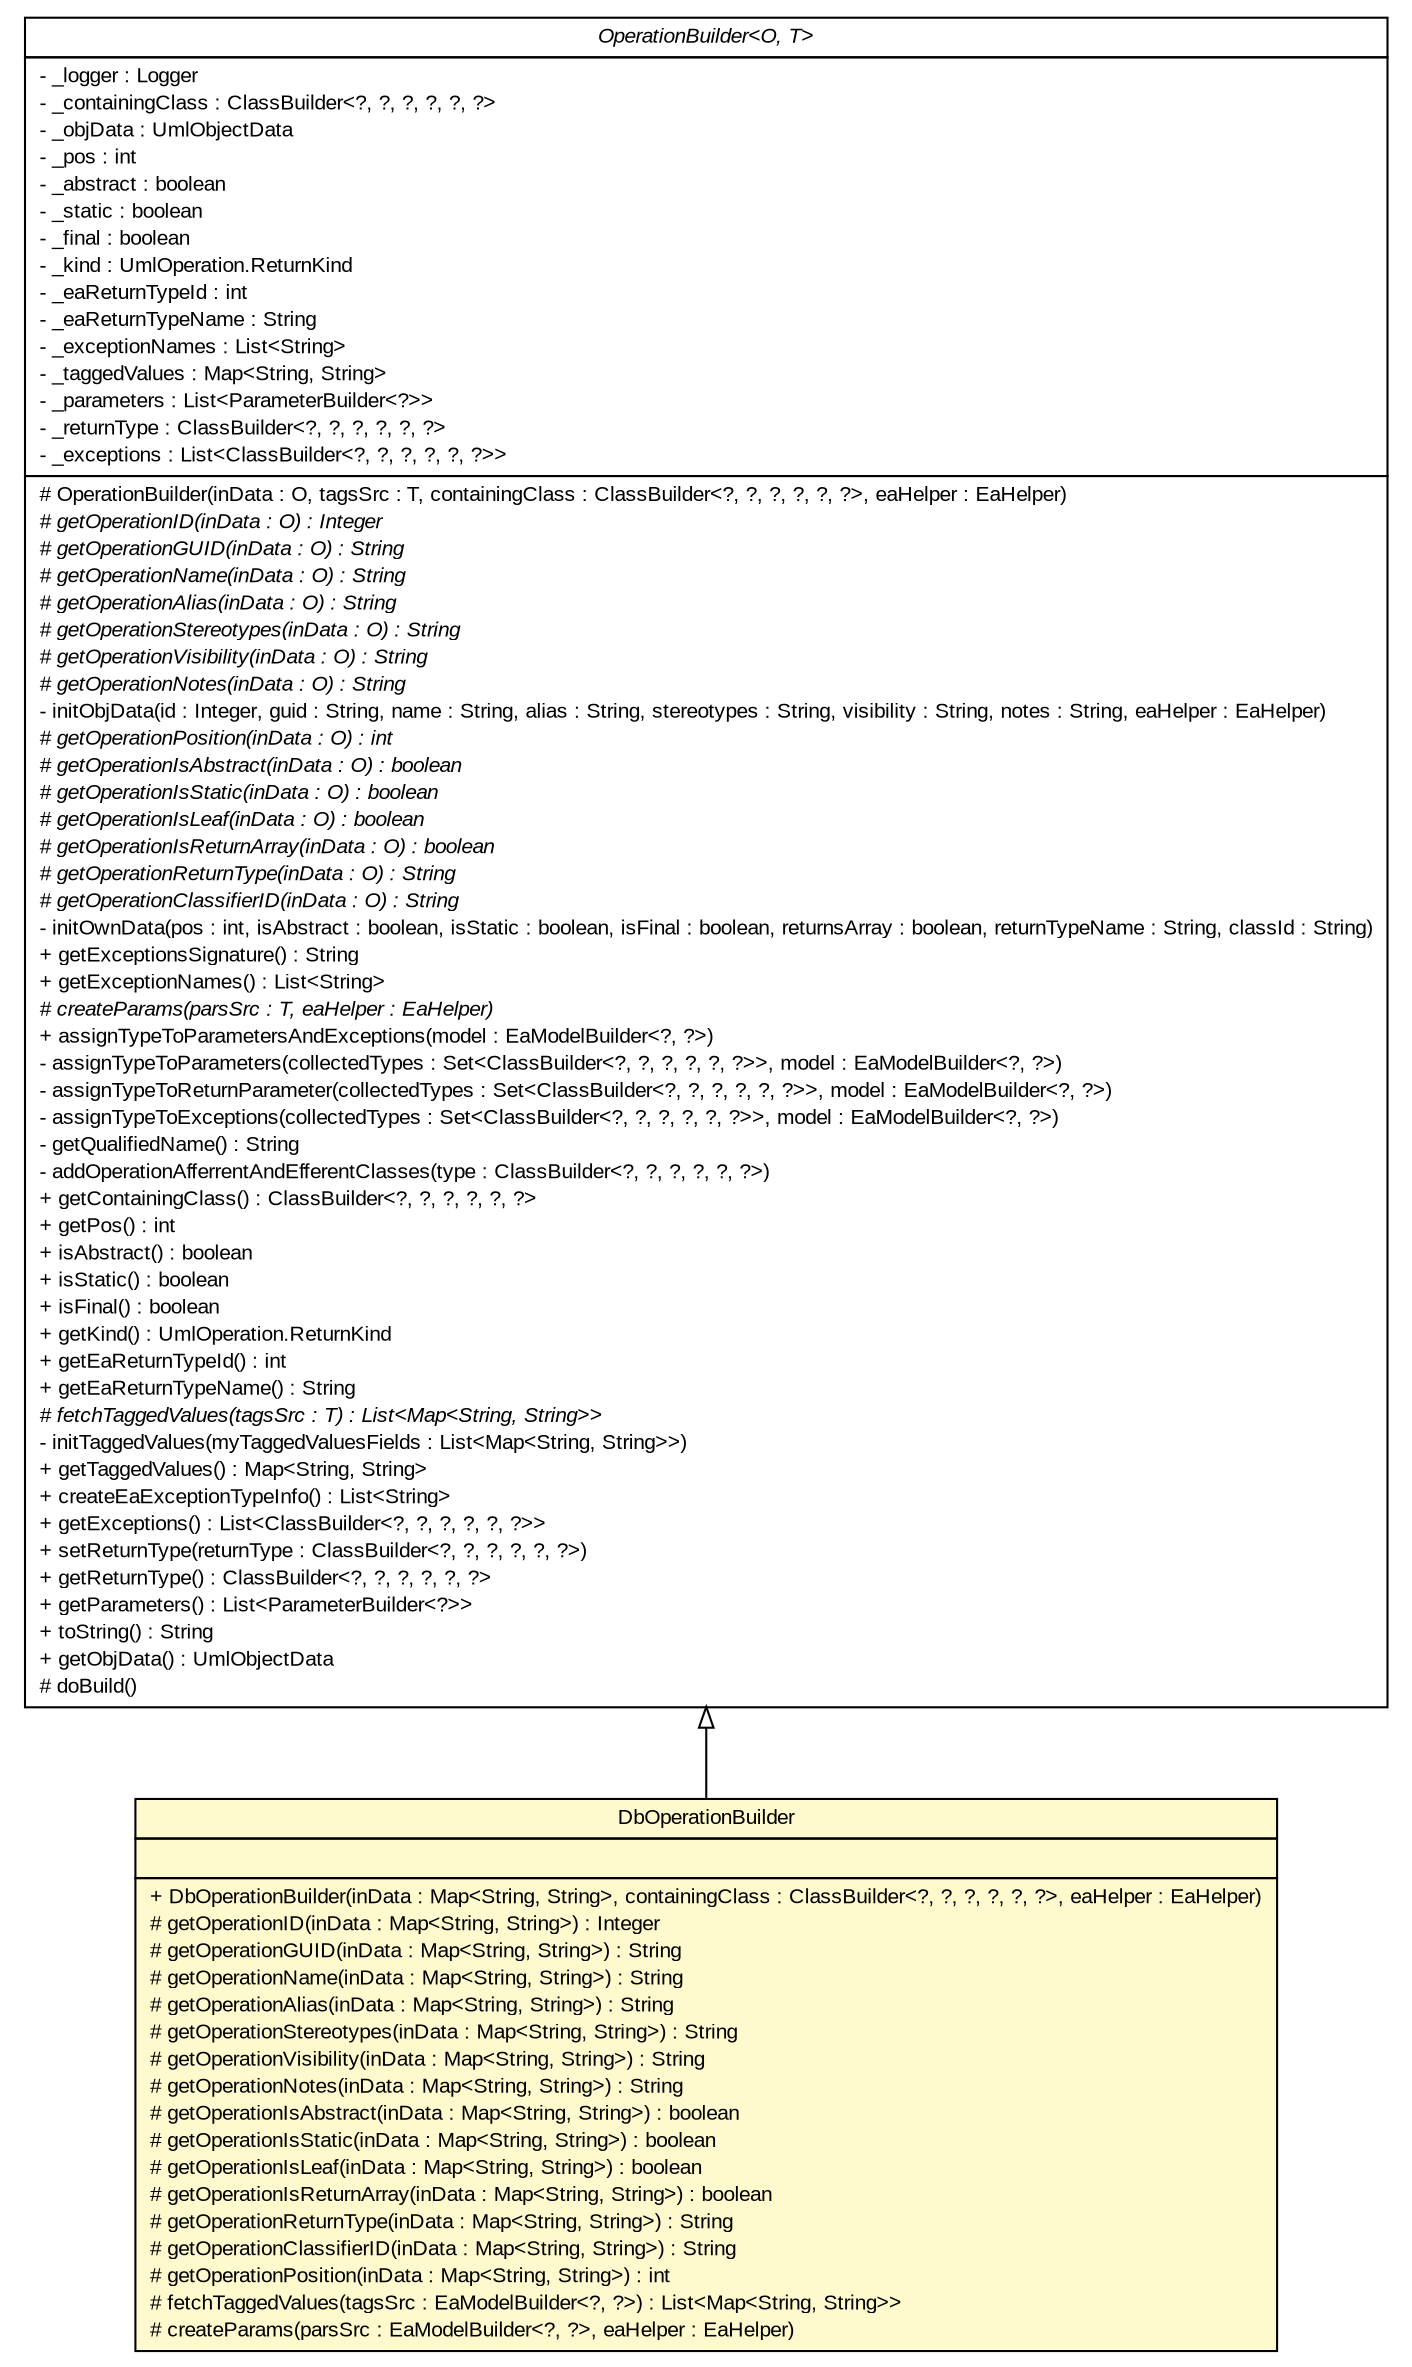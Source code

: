 #!/usr/local/bin/dot
#
# Class diagram 
# Generated by UMLGraph version R5_6_6-6-g3bdff0 (http://www.umlgraph.org/)
#

digraph G {
	edge [fontname="arial",fontsize=10,labelfontname="arial",labelfontsize=10];
	node [fontname="arial",fontsize=10,shape=plaintext];
	nodesep=0.25;
	ranksep=0.5;
	// org.tanjakostic.jcleancim.builder.ea.OperationBuilder<O, T>
	c91694 [label=<<table title="org.tanjakostic.jcleancim.builder.ea.OperationBuilder" border="0" cellborder="1" cellspacing="0" cellpadding="2" port="p" href="../OperationBuilder.html">
		<tr><td><table border="0" cellspacing="0" cellpadding="1">
<tr><td align="center" balign="center"><font face="Arial Italic"> OperationBuilder&lt;O, T&gt; </font></td></tr>
		</table></td></tr>
		<tr><td><table border="0" cellspacing="0" cellpadding="1">
<tr><td align="left" balign="left"> - _logger : Logger </td></tr>
<tr><td align="left" balign="left"> - _containingClass : ClassBuilder&lt;?, ?, ?, ?, ?, ?&gt; </td></tr>
<tr><td align="left" balign="left"> - _objData : UmlObjectData </td></tr>
<tr><td align="left" balign="left"> - _pos : int </td></tr>
<tr><td align="left" balign="left"> - _abstract : boolean </td></tr>
<tr><td align="left" balign="left"> - _static : boolean </td></tr>
<tr><td align="left" balign="left"> - _final : boolean </td></tr>
<tr><td align="left" balign="left"> - _kind : UmlOperation.ReturnKind </td></tr>
<tr><td align="left" balign="left"> - _eaReturnTypeId : int </td></tr>
<tr><td align="left" balign="left"> - _eaReturnTypeName : String </td></tr>
<tr><td align="left" balign="left"> - _exceptionNames : List&lt;String&gt; </td></tr>
<tr><td align="left" balign="left"> - _taggedValues : Map&lt;String, String&gt; </td></tr>
<tr><td align="left" balign="left"> - _parameters : List&lt;ParameterBuilder&lt;?&gt;&gt; </td></tr>
<tr><td align="left" balign="left"> - _returnType : ClassBuilder&lt;?, ?, ?, ?, ?, ?&gt; </td></tr>
<tr><td align="left" balign="left"> - _exceptions : List&lt;ClassBuilder&lt;?, ?, ?, ?, ?, ?&gt;&gt; </td></tr>
		</table></td></tr>
		<tr><td><table border="0" cellspacing="0" cellpadding="1">
<tr><td align="left" balign="left"> # OperationBuilder(inData : O, tagsSrc : T, containingClass : ClassBuilder&lt;?, ?, ?, ?, ?, ?&gt;, eaHelper : EaHelper) </td></tr>
<tr><td align="left" balign="left"><font face="Arial Italic" point-size="10.0"> # getOperationID(inData : O) : Integer </font></td></tr>
<tr><td align="left" balign="left"><font face="Arial Italic" point-size="10.0"> # getOperationGUID(inData : O) : String </font></td></tr>
<tr><td align="left" balign="left"><font face="Arial Italic" point-size="10.0"> # getOperationName(inData : O) : String </font></td></tr>
<tr><td align="left" balign="left"><font face="Arial Italic" point-size="10.0"> # getOperationAlias(inData : O) : String </font></td></tr>
<tr><td align="left" balign="left"><font face="Arial Italic" point-size="10.0"> # getOperationStereotypes(inData : O) : String </font></td></tr>
<tr><td align="left" balign="left"><font face="Arial Italic" point-size="10.0"> # getOperationVisibility(inData : O) : String </font></td></tr>
<tr><td align="left" balign="left"><font face="Arial Italic" point-size="10.0"> # getOperationNotes(inData : O) : String </font></td></tr>
<tr><td align="left" balign="left"> - initObjData(id : Integer, guid : String, name : String, alias : String, stereotypes : String, visibility : String, notes : String, eaHelper : EaHelper) </td></tr>
<tr><td align="left" balign="left"><font face="Arial Italic" point-size="10.0"> # getOperationPosition(inData : O) : int </font></td></tr>
<tr><td align="left" balign="left"><font face="Arial Italic" point-size="10.0"> # getOperationIsAbstract(inData : O) : boolean </font></td></tr>
<tr><td align="left" balign="left"><font face="Arial Italic" point-size="10.0"> # getOperationIsStatic(inData : O) : boolean </font></td></tr>
<tr><td align="left" balign="left"><font face="Arial Italic" point-size="10.0"> # getOperationIsLeaf(inData : O) : boolean </font></td></tr>
<tr><td align="left" balign="left"><font face="Arial Italic" point-size="10.0"> # getOperationIsReturnArray(inData : O) : boolean </font></td></tr>
<tr><td align="left" balign="left"><font face="Arial Italic" point-size="10.0"> # getOperationReturnType(inData : O) : String </font></td></tr>
<tr><td align="left" balign="left"><font face="Arial Italic" point-size="10.0"> # getOperationClassifierID(inData : O) : String </font></td></tr>
<tr><td align="left" balign="left"> - initOwnData(pos : int, isAbstract : boolean, isStatic : boolean, isFinal : boolean, returnsArray : boolean, returnTypeName : String, classId : String) </td></tr>
<tr><td align="left" balign="left"> + getExceptionsSignature() : String </td></tr>
<tr><td align="left" balign="left"> + getExceptionNames() : List&lt;String&gt; </td></tr>
<tr><td align="left" balign="left"><font face="Arial Italic" point-size="10.0"> # createParams(parsSrc : T, eaHelper : EaHelper) </font></td></tr>
<tr><td align="left" balign="left"> + assignTypeToParametersAndExceptions(model : EaModelBuilder&lt;?, ?&gt;) </td></tr>
<tr><td align="left" balign="left"> - assignTypeToParameters(collectedTypes : Set&lt;ClassBuilder&lt;?, ?, ?, ?, ?, ?&gt;&gt;, model : EaModelBuilder&lt;?, ?&gt;) </td></tr>
<tr><td align="left" balign="left"> - assignTypeToReturnParameter(collectedTypes : Set&lt;ClassBuilder&lt;?, ?, ?, ?, ?, ?&gt;&gt;, model : EaModelBuilder&lt;?, ?&gt;) </td></tr>
<tr><td align="left" balign="left"> - assignTypeToExceptions(collectedTypes : Set&lt;ClassBuilder&lt;?, ?, ?, ?, ?, ?&gt;&gt;, model : EaModelBuilder&lt;?, ?&gt;) </td></tr>
<tr><td align="left" balign="left"> - getQualifiedName() : String </td></tr>
<tr><td align="left" balign="left"> - addOperationAfferrentAndEfferentClasses(type : ClassBuilder&lt;?, ?, ?, ?, ?, ?&gt;) </td></tr>
<tr><td align="left" balign="left"> + getContainingClass() : ClassBuilder&lt;?, ?, ?, ?, ?, ?&gt; </td></tr>
<tr><td align="left" balign="left"> + getPos() : int </td></tr>
<tr><td align="left" balign="left"> + isAbstract() : boolean </td></tr>
<tr><td align="left" balign="left"> + isStatic() : boolean </td></tr>
<tr><td align="left" balign="left"> + isFinal() : boolean </td></tr>
<tr><td align="left" balign="left"> + getKind() : UmlOperation.ReturnKind </td></tr>
<tr><td align="left" balign="left"> + getEaReturnTypeId() : int </td></tr>
<tr><td align="left" balign="left"> + getEaReturnTypeName() : String </td></tr>
<tr><td align="left" balign="left"><font face="Arial Italic" point-size="10.0"> # fetchTaggedValues(tagsSrc : T) : List&lt;Map&lt;String, String&gt;&gt; </font></td></tr>
<tr><td align="left" balign="left"> - initTaggedValues(myTaggedValuesFields : List&lt;Map&lt;String, String&gt;&gt;) </td></tr>
<tr><td align="left" balign="left"> + getTaggedValues() : Map&lt;String, String&gt; </td></tr>
<tr><td align="left" balign="left"> + createEaExceptionTypeInfo() : List&lt;String&gt; </td></tr>
<tr><td align="left" balign="left"> + getExceptions() : List&lt;ClassBuilder&lt;?, ?, ?, ?, ?, ?&gt;&gt; </td></tr>
<tr><td align="left" balign="left"> + setReturnType(returnType : ClassBuilder&lt;?, ?, ?, ?, ?, ?&gt;) </td></tr>
<tr><td align="left" balign="left"> + getReturnType() : ClassBuilder&lt;?, ?, ?, ?, ?, ?&gt; </td></tr>
<tr><td align="left" balign="left"> + getParameters() : List&lt;ParameterBuilder&lt;?&gt;&gt; </td></tr>
<tr><td align="left" balign="left"> + toString() : String </td></tr>
<tr><td align="left" balign="left"> + getObjData() : UmlObjectData </td></tr>
<tr><td align="left" balign="left"> # doBuild() </td></tr>
		</table></td></tr>
		</table>>, URL="../OperationBuilder.html", fontname="arial", fontcolor="black", fontsize=10.0];
	// org.tanjakostic.jcleancim.builder.ea.db.DbOperationBuilder
	c91715 [label=<<table title="org.tanjakostic.jcleancim.builder.ea.db.DbOperationBuilder" border="0" cellborder="1" cellspacing="0" cellpadding="2" port="p" bgcolor="lemonChiffon" href="./DbOperationBuilder.html">
		<tr><td><table border="0" cellspacing="0" cellpadding="1">
<tr><td align="center" balign="center"> DbOperationBuilder </td></tr>
		</table></td></tr>
		<tr><td><table border="0" cellspacing="0" cellpadding="1">
<tr><td align="left" balign="left">  </td></tr>
		</table></td></tr>
		<tr><td><table border="0" cellspacing="0" cellpadding="1">
<tr><td align="left" balign="left"> + DbOperationBuilder(inData : Map&lt;String, String&gt;, containingClass : ClassBuilder&lt;?, ?, ?, ?, ?, ?&gt;, eaHelper : EaHelper) </td></tr>
<tr><td align="left" balign="left"> # getOperationID(inData : Map&lt;String, String&gt;) : Integer </td></tr>
<tr><td align="left" balign="left"> # getOperationGUID(inData : Map&lt;String, String&gt;) : String </td></tr>
<tr><td align="left" balign="left"> # getOperationName(inData : Map&lt;String, String&gt;) : String </td></tr>
<tr><td align="left" balign="left"> # getOperationAlias(inData : Map&lt;String, String&gt;) : String </td></tr>
<tr><td align="left" balign="left"> # getOperationStereotypes(inData : Map&lt;String, String&gt;) : String </td></tr>
<tr><td align="left" balign="left"> # getOperationVisibility(inData : Map&lt;String, String&gt;) : String </td></tr>
<tr><td align="left" balign="left"> # getOperationNotes(inData : Map&lt;String, String&gt;) : String </td></tr>
<tr><td align="left" balign="left"> # getOperationIsAbstract(inData : Map&lt;String, String&gt;) : boolean </td></tr>
<tr><td align="left" balign="left"> # getOperationIsStatic(inData : Map&lt;String, String&gt;) : boolean </td></tr>
<tr><td align="left" balign="left"> # getOperationIsLeaf(inData : Map&lt;String, String&gt;) : boolean </td></tr>
<tr><td align="left" balign="left"> # getOperationIsReturnArray(inData : Map&lt;String, String&gt;) : boolean </td></tr>
<tr><td align="left" balign="left"> # getOperationReturnType(inData : Map&lt;String, String&gt;) : String </td></tr>
<tr><td align="left" balign="left"> # getOperationClassifierID(inData : Map&lt;String, String&gt;) : String </td></tr>
<tr><td align="left" balign="left"> # getOperationPosition(inData : Map&lt;String, String&gt;) : int </td></tr>
<tr><td align="left" balign="left"> # fetchTaggedValues(tagsSrc : EaModelBuilder&lt;?, ?&gt;) : List&lt;Map&lt;String, String&gt;&gt; </td></tr>
<tr><td align="left" balign="left"> # createParams(parsSrc : EaModelBuilder&lt;?, ?&gt;, eaHelper : EaHelper) </td></tr>
		</table></td></tr>
		</table>>, URL="./DbOperationBuilder.html", fontname="arial", fontcolor="black", fontsize=10.0];
	//org.tanjakostic.jcleancim.builder.ea.db.DbOperationBuilder extends org.tanjakostic.jcleancim.builder.ea.OperationBuilder<java.util.Map<java.lang.String, java.lang.String>, org.tanjakostic.jcleancim.builder.ea.EaModelBuilder<?, ?>>
	c91694:p -> c91715:p [dir=back,arrowtail=empty];
}

